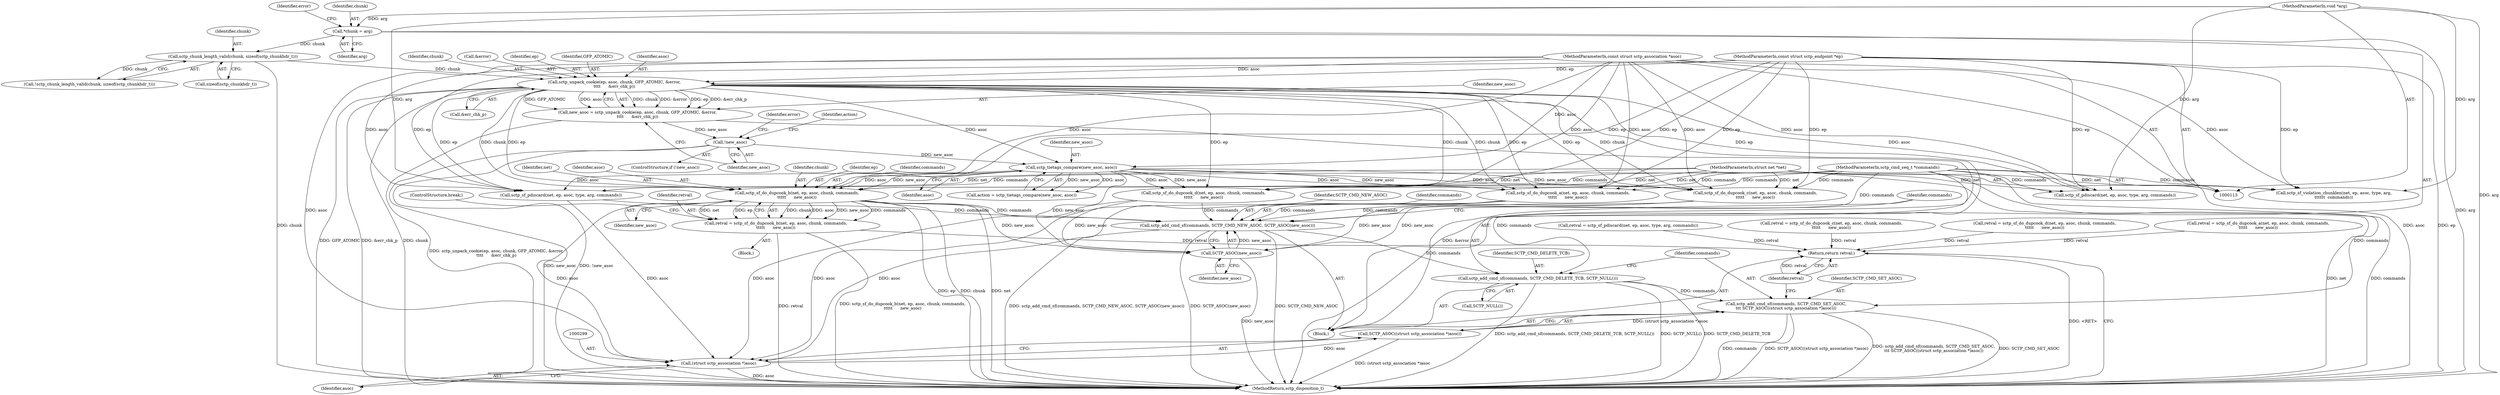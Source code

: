digraph "0_linux_f2815633504b442ca0b0605c16bf3d88a3a0fcea@pointer" {
"1000244" [label="(Call,sctp_sf_do_dupcook_b(net, ep, asoc, chunk, commands,\n\t\t\t\t\t      new_asoc))"];
"1000114" [label="(MethodParameterIn,struct net *net)"];
"1000178" [label="(Call,sctp_unpack_cookie(ep, asoc, chunk, GFP_ATOMIC, &error,\n\t\t\t\t      &err_chk_p))"];
"1000115" [label="(MethodParameterIn,const struct sctp_endpoint *ep)"];
"1000116" [label="(MethodParameterIn,const struct sctp_association *asoc)"];
"1000135" [label="(Call,sctp_chunk_length_valid(chunk, sizeof(sctp_chunkhdr_t)))"];
"1000123" [label="(Call,*chunk = arg)"];
"1000118" [label="(MethodParameterIn,void *arg)"];
"1000224" [label="(Call,sctp_tietags_compare(new_asoc, asoc))"];
"1000188" [label="(Call,!new_asoc)"];
"1000176" [label="(Call,new_asoc = sctp_unpack_cookie(ep, asoc, chunk, GFP_ATOMIC, &error,\n\t\t\t\t      &err_chk_p))"];
"1000119" [label="(MethodParameterIn,sctp_cmd_seq_t *commands)"];
"1000242" [label="(Call,retval = sctp_sf_do_dupcook_b(net, ep, asoc, chunk, commands,\n\t\t\t\t\t      new_asoc))"];
"1000301" [label="(Return,return retval;)"];
"1000285" [label="(Call,sctp_add_cmd_sf(commands, SCTP_CMD_NEW_ASOC, SCTP_ASOC(new_asoc)))"];
"1000290" [label="(Call,sctp_add_cmd_sf(commands, SCTP_CMD_DELETE_TCB, SCTP_NULL()))"];
"1000294" [label="(Call,sctp_add_cmd_sf(commands, SCTP_CMD_SET_ASOC,\n\t\t\t SCTP_ASOC((struct sctp_association *)asoc)))"];
"1000288" [label="(Call,SCTP_ASOC(new_asoc))"];
"1000298" [label="(Call,(struct sctp_association *)asoc)"];
"1000297" [label="(Call,SCTP_ASOC((struct sctp_association *)asoc))"];
"1000251" [label="(ControlStructure,break;)"];
"1000140" [label="(Call,sctp_sf_violation_chunklen(net, ep, asoc, type, arg,\n\t\t\t\t\t\t  commands))"];
"1000125" [label="(Identifier,arg)"];
"1000246" [label="(Identifier,ep)"];
"1000306" [label="(MethodReturn,sctp_disposition_t)"];
"1000129" [label="(Identifier,error)"];
"1000177" [label="(Identifier,new_asoc)"];
"1000291" [label="(Identifier,commands)"];
"1000116" [label="(MethodParameterIn,const struct sctp_association *asoc)"];
"1000233" [label="(Call,sctp_sf_do_dupcook_a(net, ep, asoc, chunk, commands,\n\t\t\t\t\t      new_asoc))"];
"1000285" [label="(Call,sctp_add_cmd_sf(commands, SCTP_CMD_NEW_ASOC, SCTP_ASOC(new_asoc)))"];
"1000181" [label="(Identifier,chunk)"];
"1000136" [label="(Identifier,chunk)"];
"1000255" [label="(Call,sctp_sf_do_dupcook_c(net, ep, asoc, chunk, commands,\n\t\t\t\t\t      new_asoc))"];
"1000231" [label="(Call,retval = sctp_sf_do_dupcook_a(net, ep, asoc, chunk, commands,\n\t\t\t\t\t      new_asoc))"];
"1000223" [label="(Identifier,action)"];
"1000187" [label="(ControlStructure,if (!new_asoc))"];
"1000192" [label="(Identifier,error)"];
"1000189" [label="(Identifier,new_asoc)"];
"1000249" [label="(Identifier,commands)"];
"1000179" [label="(Identifier,ep)"];
"1000215" [label="(Call,sctp_sf_pdiscard(net, ep, asoc, type, arg, commands))"];
"1000298" [label="(Call,(struct sctp_association *)asoc)"];
"1000290" [label="(Call,sctp_add_cmd_sf(commands, SCTP_CMD_DELETE_TCB, SCTP_NULL()))"];
"1000302" [label="(Identifier,retval)"];
"1000288" [label="(Call,SCTP_ASOC(new_asoc))"];
"1000119" [label="(MethodParameterIn,sctp_cmd_seq_t *commands)"];
"1000243" [label="(Identifier,retval)"];
"1000183" [label="(Call,&error)"];
"1000188" [label="(Call,!new_asoc)"];
"1000296" [label="(Identifier,SCTP_CMD_SET_ASOC)"];
"1000224" [label="(Call,sctp_tietags_compare(new_asoc, asoc))"];
"1000114" [label="(MethodParameterIn,struct net *net)"];
"1000135" [label="(Call,sctp_chunk_length_valid(chunk, sizeof(sctp_chunkhdr_t)))"];
"1000275" [label="(Call,retval = sctp_sf_pdiscard(net, ep, asoc, type, arg, commands))"];
"1000124" [label="(Identifier,chunk)"];
"1000118" [label="(MethodParameterIn,void *arg)"];
"1000176" [label="(Call,new_asoc = sctp_unpack_cookie(ep, asoc, chunk, GFP_ATOMIC, &error,\n\t\t\t\t      &err_chk_p))"];
"1000289" [label="(Identifier,new_asoc)"];
"1000242" [label="(Call,retval = sctp_sf_do_dupcook_b(net, ep, asoc, chunk, commands,\n\t\t\t\t\t      new_asoc))"];
"1000286" [label="(Identifier,commands)"];
"1000294" [label="(Call,sctp_add_cmd_sf(commands, SCTP_CMD_SET_ASOC,\n\t\t\t SCTP_ASOC((struct sctp_association *)asoc)))"];
"1000266" [label="(Call,sctp_sf_do_dupcook_d(net, ep, asoc, chunk, commands,\n\t\t\t\t\t      new_asoc))"];
"1000250" [label="(Identifier,new_asoc)"];
"1000297" [label="(Call,SCTP_ASOC((struct sctp_association *)asoc))"];
"1000185" [label="(Call,&err_chk_p)"];
"1000245" [label="(Identifier,net)"];
"1000222" [label="(Call,action = sctp_tietags_compare(new_asoc, asoc))"];
"1000247" [label="(Identifier,asoc)"];
"1000293" [label="(Call,SCTP_NULL())"];
"1000277" [label="(Call,sctp_sf_pdiscard(net, ep, asoc, type, arg, commands))"];
"1000225" [label="(Identifier,new_asoc)"];
"1000182" [label="(Identifier,GFP_ATOMIC)"];
"1000253" [label="(Call,retval = sctp_sf_do_dupcook_c(net, ep, asoc, chunk, commands,\n\t\t\t\t\t      new_asoc))"];
"1000300" [label="(Identifier,asoc)"];
"1000292" [label="(Identifier,SCTP_CMD_DELETE_TCB)"];
"1000178" [label="(Call,sctp_unpack_cookie(ep, asoc, chunk, GFP_ATOMIC, &error,\n\t\t\t\t      &err_chk_p))"];
"1000301" [label="(Return,return retval;)"];
"1000229" [label="(Block,)"];
"1000287" [label="(Identifier,SCTP_CMD_NEW_ASOC)"];
"1000120" [label="(Block,)"];
"1000264" [label="(Call,retval = sctp_sf_do_dupcook_d(net, ep, asoc, chunk, commands,\n\t\t\t\t\t      new_asoc))"];
"1000244" [label="(Call,sctp_sf_do_dupcook_b(net, ep, asoc, chunk, commands,\n\t\t\t\t\t      new_asoc))"];
"1000226" [label="(Identifier,asoc)"];
"1000295" [label="(Identifier,commands)"];
"1000123" [label="(Call,*chunk = arg)"];
"1000180" [label="(Identifier,asoc)"];
"1000134" [label="(Call,!sctp_chunk_length_valid(chunk, sizeof(sctp_chunkhdr_t)))"];
"1000137" [label="(Call,sizeof(sctp_chunkhdr_t))"];
"1000248" [label="(Identifier,chunk)"];
"1000115" [label="(MethodParameterIn,const struct sctp_endpoint *ep)"];
"1000244" -> "1000242"  [label="AST: "];
"1000244" -> "1000250"  [label="CFG: "];
"1000245" -> "1000244"  [label="AST: "];
"1000246" -> "1000244"  [label="AST: "];
"1000247" -> "1000244"  [label="AST: "];
"1000248" -> "1000244"  [label="AST: "];
"1000249" -> "1000244"  [label="AST: "];
"1000250" -> "1000244"  [label="AST: "];
"1000242" -> "1000244"  [label="CFG: "];
"1000244" -> "1000306"  [label="DDG: chunk"];
"1000244" -> "1000306"  [label="DDG: net"];
"1000244" -> "1000306"  [label="DDG: ep"];
"1000244" -> "1000242"  [label="DDG: chunk"];
"1000244" -> "1000242"  [label="DDG: asoc"];
"1000244" -> "1000242"  [label="DDG: new_asoc"];
"1000244" -> "1000242"  [label="DDG: commands"];
"1000244" -> "1000242"  [label="DDG: net"];
"1000244" -> "1000242"  [label="DDG: ep"];
"1000114" -> "1000244"  [label="DDG: net"];
"1000178" -> "1000244"  [label="DDG: ep"];
"1000178" -> "1000244"  [label="DDG: chunk"];
"1000115" -> "1000244"  [label="DDG: ep"];
"1000224" -> "1000244"  [label="DDG: asoc"];
"1000224" -> "1000244"  [label="DDG: new_asoc"];
"1000116" -> "1000244"  [label="DDG: asoc"];
"1000119" -> "1000244"  [label="DDG: commands"];
"1000244" -> "1000285"  [label="DDG: commands"];
"1000244" -> "1000288"  [label="DDG: new_asoc"];
"1000244" -> "1000298"  [label="DDG: asoc"];
"1000114" -> "1000113"  [label="AST: "];
"1000114" -> "1000306"  [label="DDG: net"];
"1000114" -> "1000140"  [label="DDG: net"];
"1000114" -> "1000215"  [label="DDG: net"];
"1000114" -> "1000233"  [label="DDG: net"];
"1000114" -> "1000255"  [label="DDG: net"];
"1000114" -> "1000266"  [label="DDG: net"];
"1000114" -> "1000277"  [label="DDG: net"];
"1000178" -> "1000176"  [label="AST: "];
"1000178" -> "1000185"  [label="CFG: "];
"1000179" -> "1000178"  [label="AST: "];
"1000180" -> "1000178"  [label="AST: "];
"1000181" -> "1000178"  [label="AST: "];
"1000182" -> "1000178"  [label="AST: "];
"1000183" -> "1000178"  [label="AST: "];
"1000185" -> "1000178"  [label="AST: "];
"1000176" -> "1000178"  [label="CFG: "];
"1000178" -> "1000306"  [label="DDG: &err_chk_p"];
"1000178" -> "1000306"  [label="DDG: chunk"];
"1000178" -> "1000306"  [label="DDG: GFP_ATOMIC"];
"1000178" -> "1000306"  [label="DDG: &error"];
"1000178" -> "1000176"  [label="DDG: chunk"];
"1000178" -> "1000176"  [label="DDG: &error"];
"1000178" -> "1000176"  [label="DDG: ep"];
"1000178" -> "1000176"  [label="DDG: &err_chk_p"];
"1000178" -> "1000176"  [label="DDG: GFP_ATOMIC"];
"1000178" -> "1000176"  [label="DDG: asoc"];
"1000115" -> "1000178"  [label="DDG: ep"];
"1000116" -> "1000178"  [label="DDG: asoc"];
"1000135" -> "1000178"  [label="DDG: chunk"];
"1000178" -> "1000215"  [label="DDG: ep"];
"1000178" -> "1000215"  [label="DDG: asoc"];
"1000178" -> "1000224"  [label="DDG: asoc"];
"1000178" -> "1000233"  [label="DDG: ep"];
"1000178" -> "1000233"  [label="DDG: chunk"];
"1000178" -> "1000255"  [label="DDG: ep"];
"1000178" -> "1000255"  [label="DDG: chunk"];
"1000178" -> "1000266"  [label="DDG: ep"];
"1000178" -> "1000266"  [label="DDG: chunk"];
"1000178" -> "1000277"  [label="DDG: ep"];
"1000115" -> "1000113"  [label="AST: "];
"1000115" -> "1000306"  [label="DDG: ep"];
"1000115" -> "1000140"  [label="DDG: ep"];
"1000115" -> "1000215"  [label="DDG: ep"];
"1000115" -> "1000233"  [label="DDG: ep"];
"1000115" -> "1000255"  [label="DDG: ep"];
"1000115" -> "1000266"  [label="DDG: ep"];
"1000115" -> "1000277"  [label="DDG: ep"];
"1000116" -> "1000113"  [label="AST: "];
"1000116" -> "1000306"  [label="DDG: asoc"];
"1000116" -> "1000140"  [label="DDG: asoc"];
"1000116" -> "1000215"  [label="DDG: asoc"];
"1000116" -> "1000224"  [label="DDG: asoc"];
"1000116" -> "1000233"  [label="DDG: asoc"];
"1000116" -> "1000255"  [label="DDG: asoc"];
"1000116" -> "1000266"  [label="DDG: asoc"];
"1000116" -> "1000277"  [label="DDG: asoc"];
"1000116" -> "1000298"  [label="DDG: asoc"];
"1000135" -> "1000134"  [label="AST: "];
"1000135" -> "1000137"  [label="CFG: "];
"1000136" -> "1000135"  [label="AST: "];
"1000137" -> "1000135"  [label="AST: "];
"1000134" -> "1000135"  [label="CFG: "];
"1000135" -> "1000306"  [label="DDG: chunk"];
"1000135" -> "1000134"  [label="DDG: chunk"];
"1000123" -> "1000135"  [label="DDG: chunk"];
"1000123" -> "1000120"  [label="AST: "];
"1000123" -> "1000125"  [label="CFG: "];
"1000124" -> "1000123"  [label="AST: "];
"1000125" -> "1000123"  [label="AST: "];
"1000129" -> "1000123"  [label="CFG: "];
"1000123" -> "1000306"  [label="DDG: arg"];
"1000118" -> "1000123"  [label="DDG: arg"];
"1000118" -> "1000113"  [label="AST: "];
"1000118" -> "1000306"  [label="DDG: arg"];
"1000118" -> "1000140"  [label="DDG: arg"];
"1000118" -> "1000215"  [label="DDG: arg"];
"1000118" -> "1000277"  [label="DDG: arg"];
"1000224" -> "1000222"  [label="AST: "];
"1000224" -> "1000226"  [label="CFG: "];
"1000225" -> "1000224"  [label="AST: "];
"1000226" -> "1000224"  [label="AST: "];
"1000222" -> "1000224"  [label="CFG: "];
"1000224" -> "1000222"  [label="DDG: new_asoc"];
"1000224" -> "1000222"  [label="DDG: asoc"];
"1000188" -> "1000224"  [label="DDG: new_asoc"];
"1000224" -> "1000233"  [label="DDG: asoc"];
"1000224" -> "1000233"  [label="DDG: new_asoc"];
"1000224" -> "1000255"  [label="DDG: asoc"];
"1000224" -> "1000255"  [label="DDG: new_asoc"];
"1000224" -> "1000266"  [label="DDG: asoc"];
"1000224" -> "1000266"  [label="DDG: new_asoc"];
"1000224" -> "1000277"  [label="DDG: asoc"];
"1000224" -> "1000288"  [label="DDG: new_asoc"];
"1000188" -> "1000187"  [label="AST: "];
"1000188" -> "1000189"  [label="CFG: "];
"1000189" -> "1000188"  [label="AST: "];
"1000192" -> "1000188"  [label="CFG: "];
"1000223" -> "1000188"  [label="CFG: "];
"1000188" -> "1000306"  [label="DDG: !new_asoc"];
"1000188" -> "1000306"  [label="DDG: new_asoc"];
"1000176" -> "1000188"  [label="DDG: new_asoc"];
"1000176" -> "1000120"  [label="AST: "];
"1000177" -> "1000176"  [label="AST: "];
"1000189" -> "1000176"  [label="CFG: "];
"1000176" -> "1000306"  [label="DDG: sctp_unpack_cookie(ep, asoc, chunk, GFP_ATOMIC, &error,\n\t\t\t\t      &err_chk_p)"];
"1000119" -> "1000113"  [label="AST: "];
"1000119" -> "1000306"  [label="DDG: commands"];
"1000119" -> "1000140"  [label="DDG: commands"];
"1000119" -> "1000215"  [label="DDG: commands"];
"1000119" -> "1000233"  [label="DDG: commands"];
"1000119" -> "1000255"  [label="DDG: commands"];
"1000119" -> "1000266"  [label="DDG: commands"];
"1000119" -> "1000277"  [label="DDG: commands"];
"1000119" -> "1000285"  [label="DDG: commands"];
"1000119" -> "1000290"  [label="DDG: commands"];
"1000119" -> "1000294"  [label="DDG: commands"];
"1000242" -> "1000229"  [label="AST: "];
"1000243" -> "1000242"  [label="AST: "];
"1000251" -> "1000242"  [label="CFG: "];
"1000242" -> "1000306"  [label="DDG: sctp_sf_do_dupcook_b(net, ep, asoc, chunk, commands,\n\t\t\t\t\t      new_asoc)"];
"1000242" -> "1000306"  [label="DDG: retval"];
"1000242" -> "1000301"  [label="DDG: retval"];
"1000301" -> "1000120"  [label="AST: "];
"1000301" -> "1000302"  [label="CFG: "];
"1000302" -> "1000301"  [label="AST: "];
"1000306" -> "1000301"  [label="CFG: "];
"1000301" -> "1000306"  [label="DDG: <RET>"];
"1000302" -> "1000301"  [label="DDG: retval"];
"1000253" -> "1000301"  [label="DDG: retval"];
"1000264" -> "1000301"  [label="DDG: retval"];
"1000275" -> "1000301"  [label="DDG: retval"];
"1000231" -> "1000301"  [label="DDG: retval"];
"1000285" -> "1000120"  [label="AST: "];
"1000285" -> "1000288"  [label="CFG: "];
"1000286" -> "1000285"  [label="AST: "];
"1000287" -> "1000285"  [label="AST: "];
"1000288" -> "1000285"  [label="AST: "];
"1000291" -> "1000285"  [label="CFG: "];
"1000285" -> "1000306"  [label="DDG: sctp_add_cmd_sf(commands, SCTP_CMD_NEW_ASOC, SCTP_ASOC(new_asoc))"];
"1000285" -> "1000306"  [label="DDG: SCTP_CMD_NEW_ASOC"];
"1000285" -> "1000306"  [label="DDG: SCTP_ASOC(new_asoc)"];
"1000255" -> "1000285"  [label="DDG: commands"];
"1000233" -> "1000285"  [label="DDG: commands"];
"1000277" -> "1000285"  [label="DDG: commands"];
"1000266" -> "1000285"  [label="DDG: commands"];
"1000288" -> "1000285"  [label="DDG: new_asoc"];
"1000285" -> "1000290"  [label="DDG: commands"];
"1000290" -> "1000120"  [label="AST: "];
"1000290" -> "1000293"  [label="CFG: "];
"1000291" -> "1000290"  [label="AST: "];
"1000292" -> "1000290"  [label="AST: "];
"1000293" -> "1000290"  [label="AST: "];
"1000295" -> "1000290"  [label="CFG: "];
"1000290" -> "1000306"  [label="DDG: SCTP_CMD_DELETE_TCB"];
"1000290" -> "1000306"  [label="DDG: sctp_add_cmd_sf(commands, SCTP_CMD_DELETE_TCB, SCTP_NULL())"];
"1000290" -> "1000306"  [label="DDG: SCTP_NULL()"];
"1000290" -> "1000294"  [label="DDG: commands"];
"1000294" -> "1000120"  [label="AST: "];
"1000294" -> "1000297"  [label="CFG: "];
"1000295" -> "1000294"  [label="AST: "];
"1000296" -> "1000294"  [label="AST: "];
"1000297" -> "1000294"  [label="AST: "];
"1000302" -> "1000294"  [label="CFG: "];
"1000294" -> "1000306"  [label="DDG: SCTP_ASOC((struct sctp_association *)asoc)"];
"1000294" -> "1000306"  [label="DDG: sctp_add_cmd_sf(commands, SCTP_CMD_SET_ASOC,\n\t\t\t SCTP_ASOC((struct sctp_association *)asoc))"];
"1000294" -> "1000306"  [label="DDG: SCTP_CMD_SET_ASOC"];
"1000294" -> "1000306"  [label="DDG: commands"];
"1000297" -> "1000294"  [label="DDG: (struct sctp_association *)asoc"];
"1000288" -> "1000289"  [label="CFG: "];
"1000289" -> "1000288"  [label="AST: "];
"1000288" -> "1000306"  [label="DDG: new_asoc"];
"1000233" -> "1000288"  [label="DDG: new_asoc"];
"1000255" -> "1000288"  [label="DDG: new_asoc"];
"1000266" -> "1000288"  [label="DDG: new_asoc"];
"1000298" -> "1000297"  [label="AST: "];
"1000298" -> "1000300"  [label="CFG: "];
"1000299" -> "1000298"  [label="AST: "];
"1000300" -> "1000298"  [label="AST: "];
"1000297" -> "1000298"  [label="CFG: "];
"1000298" -> "1000306"  [label="DDG: asoc"];
"1000298" -> "1000297"  [label="DDG: asoc"];
"1000233" -> "1000298"  [label="DDG: asoc"];
"1000277" -> "1000298"  [label="DDG: asoc"];
"1000266" -> "1000298"  [label="DDG: asoc"];
"1000255" -> "1000298"  [label="DDG: asoc"];
"1000297" -> "1000306"  [label="DDG: (struct sctp_association *)asoc"];
}
